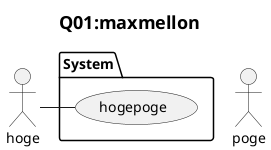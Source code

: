 @startuml Q01.png
title <size:18>Q01:maxmellon</size>
actor hoge
actor poge

package "System" {
  usecase (hogepoge) as foo
  hoge -ri- foo
}

@enduml
